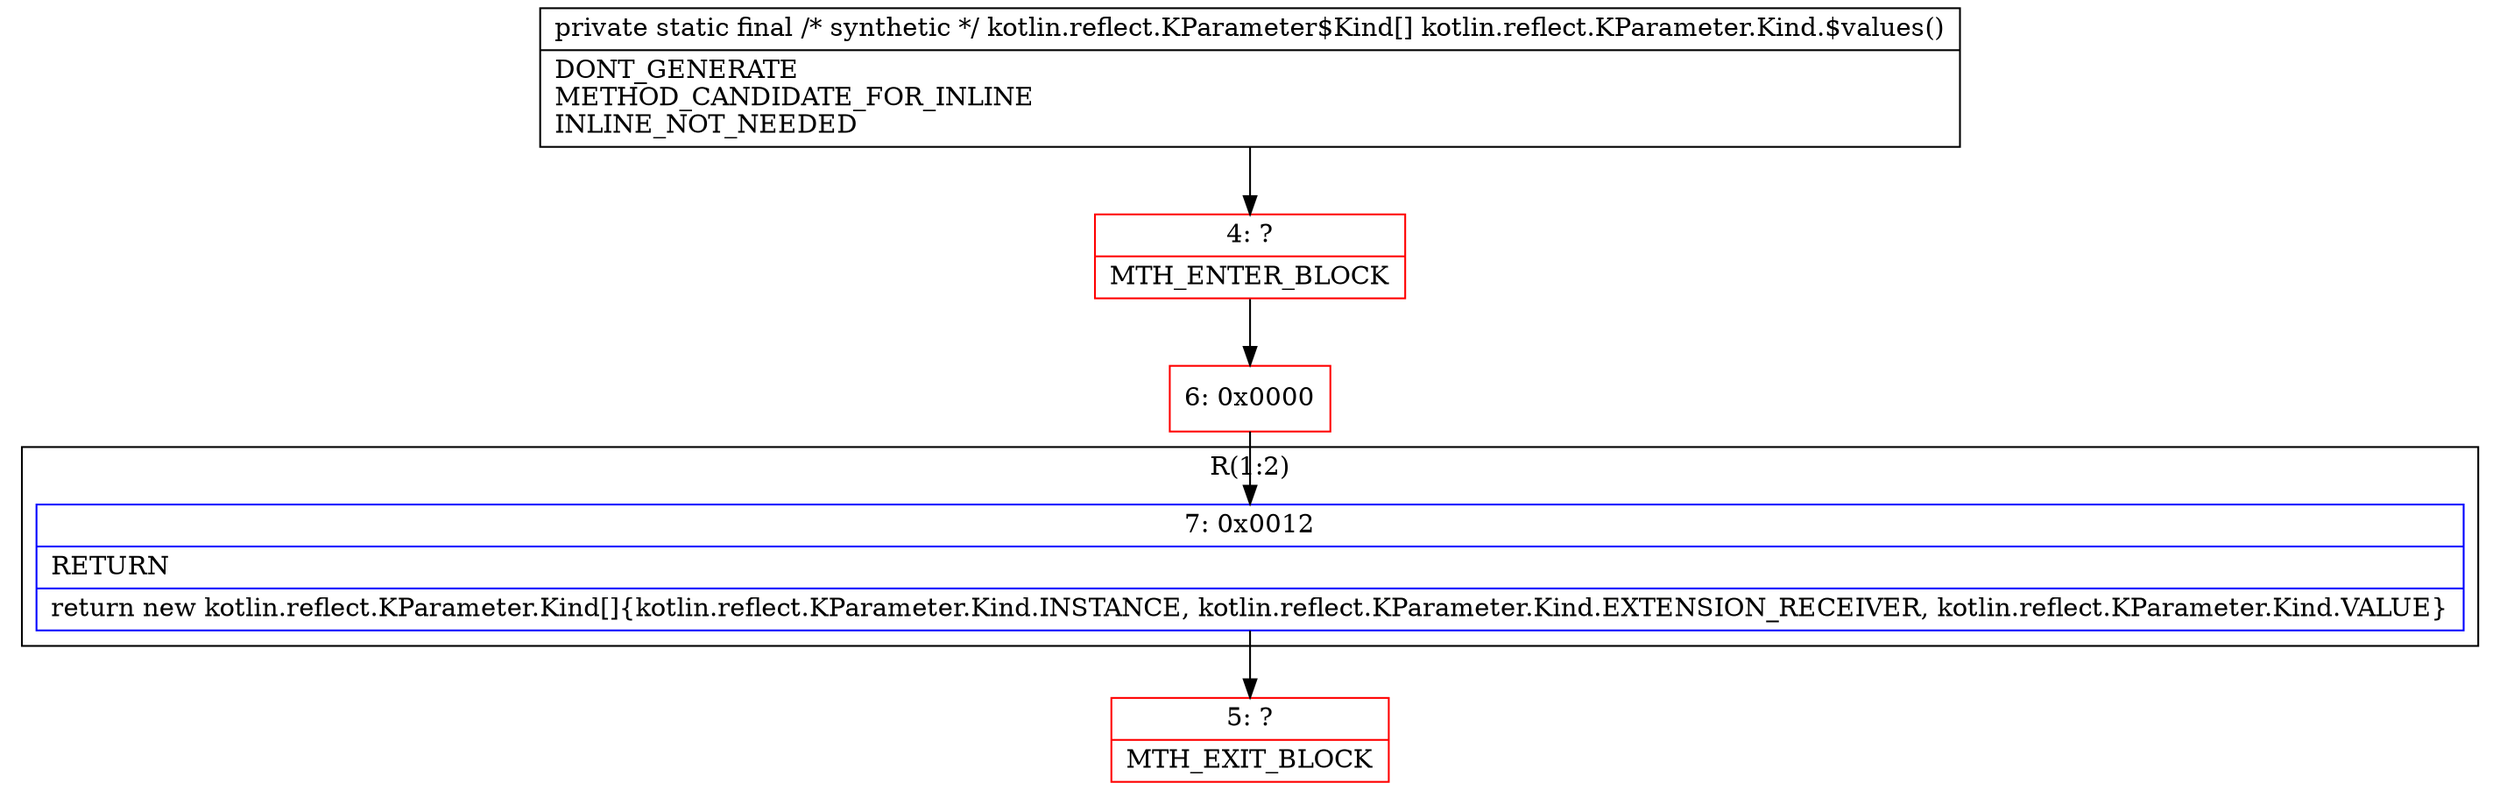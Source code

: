 digraph "CFG forkotlin.reflect.KParameter.Kind.$values()[Lkotlin\/reflect\/KParameter$Kind;" {
subgraph cluster_Region_1243593921 {
label = "R(1:2)";
node [shape=record,color=blue];
Node_7 [shape=record,label="{7\:\ 0x0012|RETURN\l|return new kotlin.reflect.KParameter.Kind[]\{kotlin.reflect.KParameter.Kind.INSTANCE, kotlin.reflect.KParameter.Kind.EXTENSION_RECEIVER, kotlin.reflect.KParameter.Kind.VALUE\}\l}"];
}
Node_4 [shape=record,color=red,label="{4\:\ ?|MTH_ENTER_BLOCK\l}"];
Node_6 [shape=record,color=red,label="{6\:\ 0x0000}"];
Node_5 [shape=record,color=red,label="{5\:\ ?|MTH_EXIT_BLOCK\l}"];
MethodNode[shape=record,label="{private static final \/* synthetic *\/ kotlin.reflect.KParameter$Kind[] kotlin.reflect.KParameter.Kind.$values()  | DONT_GENERATE\lMETHOD_CANDIDATE_FOR_INLINE\lINLINE_NOT_NEEDED\l}"];
MethodNode -> Node_4;Node_7 -> Node_5;
Node_4 -> Node_6;
Node_6 -> Node_7;
}

